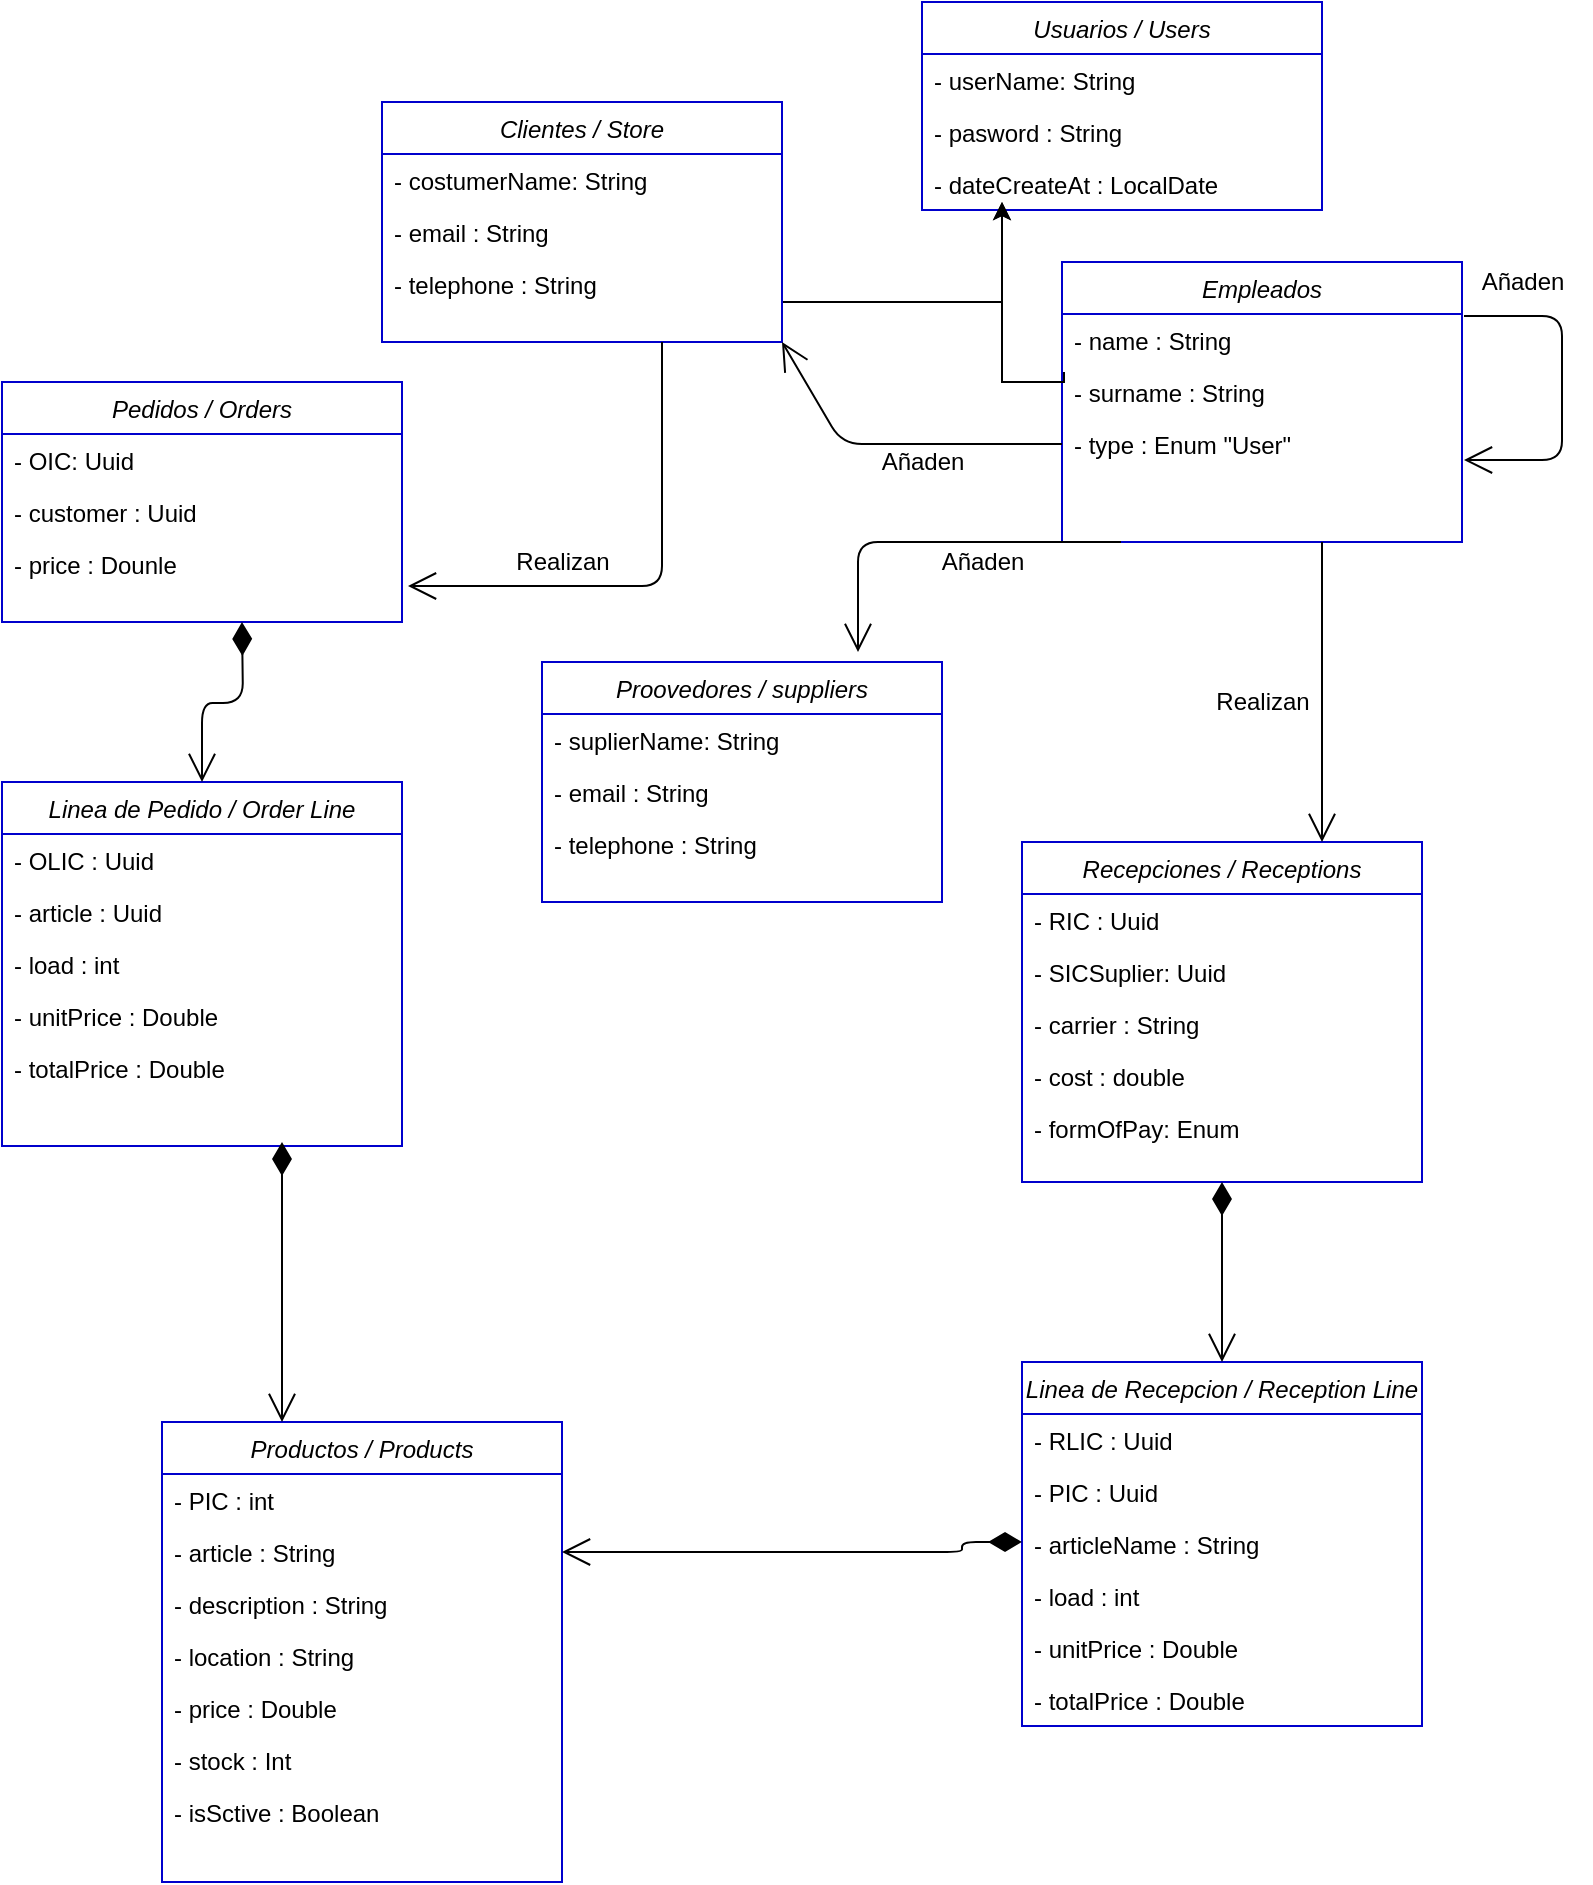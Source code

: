 <mxfile version="15.2.7" type="device"><diagram id="C5RBs43oDa-KdzZeNtuy" name="Page-1"><mxGraphModel dx="1915" dy="494" grid="1" gridSize="10" guides="1" tooltips="1" connect="1" arrows="1" fold="1" page="1" pageScale="1" pageWidth="827" pageHeight="1169" math="0" shadow="0"><root><mxCell id="WIyWlLk6GJQsqaUBKTNV-0"/><mxCell id="WIyWlLk6GJQsqaUBKTNV-1" parent="WIyWlLk6GJQsqaUBKTNV-0"/><mxCell id="xP6IEk8G_7_wYVqHRWd4-0" value="Pedidos / Orders" style="swimlane;fontStyle=2;align=center;verticalAlign=top;childLayout=stackLayout;horizontal=1;startSize=26;horizontalStack=0;resizeParent=1;resizeLast=0;collapsible=1;marginBottom=0;rounded=0;shadow=0;strokeWidth=1;fillColor=#FFFFFF;strokeColor=#0000CC;" parent="WIyWlLk6GJQsqaUBKTNV-1" vertex="1"><mxGeometry x="-800" y="220" width="200" height="120" as="geometry"><mxRectangle x="-200" y="50" width="160" height="26" as="alternateBounds"/></mxGeometry></mxCell><mxCell id="xP6IEk8G_7_wYVqHRWd4-20" value="- OIC: Uuid&#10;" style="text;align=left;verticalAlign=top;spacingLeft=4;spacingRight=4;overflow=hidden;rotatable=0;points=[[0,0.5],[1,0.5]];portConstraint=eastwest;rounded=0;shadow=0;html=0;" parent="xP6IEk8G_7_wYVqHRWd4-0" vertex="1"><mxGeometry y="26" width="200" height="26" as="geometry"/></mxCell><mxCell id="xP6IEk8G_7_wYVqHRWd4-1" value="- customer : Uuid" style="text;align=left;verticalAlign=top;spacingLeft=4;spacingRight=4;overflow=hidden;rotatable=0;points=[[0,0.5],[1,0.5]];portConstraint=eastwest;" parent="xP6IEk8G_7_wYVqHRWd4-0" vertex="1"><mxGeometry y="52" width="200" height="26" as="geometry"/></mxCell><mxCell id="xP6IEk8G_7_wYVqHRWd4-2" value="- price : Dounle" style="text;align=left;verticalAlign=top;spacingLeft=4;spacingRight=4;overflow=hidden;rotatable=0;points=[[0,0.5],[1,0.5]];portConstraint=eastwest;rounded=0;shadow=0;html=0;" parent="xP6IEk8G_7_wYVqHRWd4-0" vertex="1"><mxGeometry y="78" width="200" height="26" as="geometry"/></mxCell><mxCell id="XiTa4pajt9Ke85h2i4oA-14" value="Productos / Products" style="swimlane;fontStyle=2;align=center;verticalAlign=top;childLayout=stackLayout;horizontal=1;startSize=26;horizontalStack=0;resizeParent=1;resizeLast=0;collapsible=1;marginBottom=0;rounded=0;shadow=0;strokeWidth=1;fillColor=#FFFFFF;strokeColor=#0000CC;" parent="WIyWlLk6GJQsqaUBKTNV-1" vertex="1"><mxGeometry x="-720" y="740" width="200" height="230" as="geometry"><mxRectangle x="-200" y="50" width="160" height="26" as="alternateBounds"/></mxGeometry></mxCell><mxCell id="XiTa4pajt9Ke85h2i4oA-15" value="- PIC : int" style="text;align=left;verticalAlign=top;spacingLeft=4;spacingRight=4;overflow=hidden;rotatable=0;points=[[0,0.5],[1,0.5]];portConstraint=eastwest;" parent="XiTa4pajt9Ke85h2i4oA-14" vertex="1"><mxGeometry y="26" width="200" height="26" as="geometry"/></mxCell><mxCell id="XiTa4pajt9Ke85h2i4oA-16" value="- article : String" style="text;align=left;verticalAlign=top;spacingLeft=4;spacingRight=4;overflow=hidden;rotatable=0;points=[[0,0.5],[1,0.5]];portConstraint=eastwest;rounded=0;shadow=0;html=0;" parent="XiTa4pajt9Ke85h2i4oA-14" vertex="1"><mxGeometry y="52" width="200" height="26" as="geometry"/></mxCell><mxCell id="XiTa4pajt9Ke85h2i4oA-17" value="- description : String" style="text;align=left;verticalAlign=top;spacingLeft=4;spacingRight=4;overflow=hidden;rotatable=0;points=[[0,0.5],[1,0.5]];portConstraint=eastwest;rounded=0;shadow=0;html=0;" parent="XiTa4pajt9Ke85h2i4oA-14" vertex="1"><mxGeometry y="78" width="200" height="26" as="geometry"/></mxCell><mxCell id="XiTa4pajt9Ke85h2i4oA-18" value="- location : String" style="text;align=left;verticalAlign=top;spacingLeft=4;spacingRight=4;overflow=hidden;rotatable=0;points=[[0,0.5],[1,0.5]];portConstraint=eastwest;rounded=0;shadow=0;html=0;" parent="XiTa4pajt9Ke85h2i4oA-14" vertex="1"><mxGeometry y="104" width="200" height="26" as="geometry"/></mxCell><mxCell id="XiTa4pajt9Ke85h2i4oA-19" value="- price : Double" style="text;align=left;verticalAlign=top;spacingLeft=4;spacingRight=4;overflow=hidden;rotatable=0;points=[[0,0.5],[1,0.5]];portConstraint=eastwest;rounded=0;shadow=0;html=0;" parent="XiTa4pajt9Ke85h2i4oA-14" vertex="1"><mxGeometry y="130" width="200" height="26" as="geometry"/></mxCell><mxCell id="XiTa4pajt9Ke85h2i4oA-20" value="- stock : Int" style="text;align=left;verticalAlign=top;spacingLeft=4;spacingRight=4;overflow=hidden;rotatable=0;points=[[0,0.5],[1,0.5]];portConstraint=eastwest;rounded=0;shadow=0;html=0;" parent="XiTa4pajt9Ke85h2i4oA-14" vertex="1"><mxGeometry y="156" width="200" height="26" as="geometry"/></mxCell><mxCell id="XiTa4pajt9Ke85h2i4oA-21" value="- isSctive : Boolean" style="text;align=left;verticalAlign=top;spacingLeft=4;spacingRight=4;overflow=hidden;rotatable=0;points=[[0,0.5],[1,0.5]];portConstraint=eastwest;rounded=0;shadow=0;html=0;" parent="XiTa4pajt9Ke85h2i4oA-14" vertex="1"><mxGeometry y="182" width="200" height="26" as="geometry"/></mxCell><mxCell id="XiTa4pajt9Ke85h2i4oA-27" value="Recepciones / Receptions" style="swimlane;fontStyle=2;align=center;verticalAlign=top;childLayout=stackLayout;horizontal=1;startSize=26;horizontalStack=0;resizeParent=1;resizeLast=0;collapsible=1;marginBottom=0;rounded=0;shadow=0;strokeWidth=1;fillColor=#FFFFFF;strokeColor=#0000CC;" parent="WIyWlLk6GJQsqaUBKTNV-1" vertex="1"><mxGeometry x="-290" y="450" width="200" height="170" as="geometry"><mxRectangle x="-200" y="50" width="160" height="26" as="alternateBounds"/></mxGeometry></mxCell><mxCell id="XiTa4pajt9Ke85h2i4oA-28" value="- RIC : Uuid" style="text;align=left;verticalAlign=top;spacingLeft=4;spacingRight=4;overflow=hidden;rotatable=0;points=[[0,0.5],[1,0.5]];portConstraint=eastwest;" parent="XiTa4pajt9Ke85h2i4oA-27" vertex="1"><mxGeometry y="26" width="200" height="26" as="geometry"/></mxCell><mxCell id="XiTa4pajt9Ke85h2i4oA-29" value="- SICSuplier: Uuid" style="text;align=left;verticalAlign=top;spacingLeft=4;spacingRight=4;overflow=hidden;rotatable=0;points=[[0,0.5],[1,0.5]];portConstraint=eastwest;rounded=0;shadow=0;html=0;" parent="XiTa4pajt9Ke85h2i4oA-27" vertex="1"><mxGeometry y="52" width="200" height="26" as="geometry"/></mxCell><mxCell id="XiTa4pajt9Ke85h2i4oA-30" value="- carrier : String" style="text;align=left;verticalAlign=top;spacingLeft=4;spacingRight=4;overflow=hidden;rotatable=0;points=[[0,0.5],[1,0.5]];portConstraint=eastwest;rounded=0;shadow=0;html=0;" parent="XiTa4pajt9Ke85h2i4oA-27" vertex="1"><mxGeometry y="78" width="200" height="26" as="geometry"/></mxCell><mxCell id="XiTa4pajt9Ke85h2i4oA-31" value="- cost : double" style="text;align=left;verticalAlign=top;spacingLeft=4;spacingRight=4;overflow=hidden;rotatable=0;points=[[0,0.5],[1,0.5]];portConstraint=eastwest;rounded=0;shadow=0;html=0;" parent="XiTa4pajt9Ke85h2i4oA-27" vertex="1"><mxGeometry y="104" width="200" height="26" as="geometry"/></mxCell><mxCell id="XiTa4pajt9Ke85h2i4oA-88" value="- formOfPay: Enum " style="text;align=left;verticalAlign=top;spacingLeft=4;spacingRight=4;overflow=hidden;rotatable=0;points=[[0,0.5],[1,0.5]];portConstraint=eastwest;rounded=0;shadow=0;html=0;" parent="XiTa4pajt9Ke85h2i4oA-27" vertex="1"><mxGeometry y="130" width="200" height="26" as="geometry"/></mxCell><mxCell id="XiTa4pajt9Ke85h2i4oA-65" value="Linea de Recepcion / Reception Line" style="swimlane;fontStyle=2;align=center;verticalAlign=top;childLayout=stackLayout;horizontal=1;startSize=26;horizontalStack=0;resizeParent=1;resizeLast=0;collapsible=1;marginBottom=0;rounded=0;shadow=0;strokeWidth=1;fillColor=#FFFFFF;strokeColor=#0000CC;" parent="WIyWlLk6GJQsqaUBKTNV-1" vertex="1"><mxGeometry x="-290" y="710" width="200" height="182" as="geometry"><mxRectangle x="-200" y="50" width="160" height="26" as="alternateBounds"/></mxGeometry></mxCell><mxCell id="XiTa4pajt9Ke85h2i4oA-66" value="- RLIC : Uuid" style="text;align=left;verticalAlign=top;spacingLeft=4;spacingRight=4;overflow=hidden;rotatable=0;points=[[0,0.5],[1,0.5]];portConstraint=eastwest;" parent="XiTa4pajt9Ke85h2i4oA-65" vertex="1"><mxGeometry y="26" width="200" height="26" as="geometry"/></mxCell><mxCell id="XiTa4pajt9Ke85h2i4oA-67" value="- PIC : Uuid " style="text;align=left;verticalAlign=top;spacingLeft=4;spacingRight=4;overflow=hidden;rotatable=0;points=[[0,0.5],[1,0.5]];portConstraint=eastwest;rounded=0;shadow=0;html=0;" parent="XiTa4pajt9Ke85h2i4oA-65" vertex="1"><mxGeometry y="52" width="200" height="26" as="geometry"/></mxCell><mxCell id="XiTa4pajt9Ke85h2i4oA-89" value="- articleName : String" style="text;align=left;verticalAlign=top;spacingLeft=4;spacingRight=4;overflow=hidden;rotatable=0;points=[[0,0.5],[1,0.5]];portConstraint=eastwest;rounded=0;shadow=0;html=0;" parent="XiTa4pajt9Ke85h2i4oA-65" vertex="1"><mxGeometry y="78" width="200" height="26" as="geometry"/></mxCell><mxCell id="XiTa4pajt9Ke85h2i4oA-68" value="- load : int" style="text;align=left;verticalAlign=top;spacingLeft=4;spacingRight=4;overflow=hidden;rotatable=0;points=[[0,0.5],[1,0.5]];portConstraint=eastwest;rounded=0;shadow=0;html=0;" parent="XiTa4pajt9Ke85h2i4oA-65" vertex="1"><mxGeometry y="104" width="200" height="26" as="geometry"/></mxCell><mxCell id="XiTa4pajt9Ke85h2i4oA-69" value="- unitPrice : Double" style="text;align=left;verticalAlign=top;spacingLeft=4;spacingRight=4;overflow=hidden;rotatable=0;points=[[0,0.5],[1,0.5]];portConstraint=eastwest;rounded=0;shadow=0;html=0;" parent="XiTa4pajt9Ke85h2i4oA-65" vertex="1"><mxGeometry y="130" width="200" height="26" as="geometry"/></mxCell><mxCell id="XiTa4pajt9Ke85h2i4oA-71" value="- totalPrice : Double" style="text;align=left;verticalAlign=top;spacingLeft=4;spacingRight=4;overflow=hidden;rotatable=0;points=[[0,0.5],[1,0.5]];portConstraint=eastwest;rounded=0;shadow=0;html=0;" parent="XiTa4pajt9Ke85h2i4oA-65" vertex="1"><mxGeometry y="156" width="200" height="22" as="geometry"/></mxCell><mxCell id="XiTa4pajt9Ke85h2i4oA-72" value="Linea de Pedido / Order Line" style="swimlane;fontStyle=2;align=center;verticalAlign=top;childLayout=stackLayout;horizontal=1;startSize=26;horizontalStack=0;resizeParent=1;resizeLast=0;collapsible=1;marginBottom=0;rounded=0;shadow=0;strokeWidth=1;fillColor=#FFFFFF;strokeColor=#0000CC;" parent="WIyWlLk6GJQsqaUBKTNV-1" vertex="1"><mxGeometry x="-800" y="420" width="200" height="182" as="geometry"><mxRectangle x="-200" y="50" width="160" height="26" as="alternateBounds"/></mxGeometry></mxCell><mxCell id="XiTa4pajt9Ke85h2i4oA-73" value="- OLIC : Uuid" style="text;align=left;verticalAlign=top;spacingLeft=4;spacingRight=4;overflow=hidden;rotatable=0;points=[[0,0.5],[1,0.5]];portConstraint=eastwest;" parent="XiTa4pajt9Ke85h2i4oA-72" vertex="1"><mxGeometry y="26" width="200" height="26" as="geometry"/></mxCell><mxCell id="XiTa4pajt9Ke85h2i4oA-74" value="- article : Uuid " style="text;align=left;verticalAlign=top;spacingLeft=4;spacingRight=4;overflow=hidden;rotatable=0;points=[[0,0.5],[1,0.5]];portConstraint=eastwest;rounded=0;shadow=0;html=0;" parent="XiTa4pajt9Ke85h2i4oA-72" vertex="1"><mxGeometry y="52" width="200" height="26" as="geometry"/></mxCell><mxCell id="XiTa4pajt9Ke85h2i4oA-75" value="- load : int" style="text;align=left;verticalAlign=top;spacingLeft=4;spacingRight=4;overflow=hidden;rotatable=0;points=[[0,0.5],[1,0.5]];portConstraint=eastwest;rounded=0;shadow=0;html=0;" parent="XiTa4pajt9Ke85h2i4oA-72" vertex="1"><mxGeometry y="78" width="200" height="26" as="geometry"/></mxCell><mxCell id="XiTa4pajt9Ke85h2i4oA-76" value="- unitPrice : Double" style="text;align=left;verticalAlign=top;spacingLeft=4;spacingRight=4;overflow=hidden;rotatable=0;points=[[0,0.5],[1,0.5]];portConstraint=eastwest;rounded=0;shadow=0;html=0;" parent="XiTa4pajt9Ke85h2i4oA-72" vertex="1"><mxGeometry y="104" width="200" height="26" as="geometry"/></mxCell><mxCell id="XiTa4pajt9Ke85h2i4oA-77" value="- totalPrice : Double" style="text;align=left;verticalAlign=top;spacingLeft=4;spacingRight=4;overflow=hidden;rotatable=0;points=[[0,0.5],[1,0.5]];portConstraint=eastwest;rounded=0;shadow=0;html=0;" parent="XiTa4pajt9Ke85h2i4oA-72" vertex="1"><mxGeometry y="130" width="200" height="26" as="geometry"/></mxCell><mxCell id="XiTa4pajt9Ke85h2i4oA-40" value="Empleados" style="swimlane;fontStyle=2;align=center;verticalAlign=top;childLayout=stackLayout;horizontal=1;startSize=26;horizontalStack=0;resizeParent=1;resizeLast=0;collapsible=1;marginBottom=0;rounded=0;shadow=0;strokeWidth=1;fillColor=#FFFFFF;strokeColor=#0000CC;" parent="WIyWlLk6GJQsqaUBKTNV-1" vertex="1"><mxGeometry x="-270" y="160" width="200" height="140" as="geometry"><mxRectangle x="-200" y="50" width="160" height="26" as="alternateBounds"/></mxGeometry></mxCell><mxCell id="XiTa4pajt9Ke85h2i4oA-43" value="- name : String" style="text;align=left;verticalAlign=top;spacingLeft=4;spacingRight=4;overflow=hidden;rotatable=0;points=[[0,0.5],[1,0.5]];portConstraint=eastwest;rounded=0;shadow=0;html=0;" parent="XiTa4pajt9Ke85h2i4oA-40" vertex="1"><mxGeometry y="26" width="200" height="26" as="geometry"/></mxCell><mxCell id="XiTa4pajt9Ke85h2i4oA-44" value="- surname : String" style="text;align=left;verticalAlign=top;spacingLeft=4;spacingRight=4;overflow=hidden;rotatable=0;points=[[0,0.5],[1,0.5]];portConstraint=eastwest;rounded=0;shadow=0;html=0;" parent="XiTa4pajt9Ke85h2i4oA-40" vertex="1"><mxGeometry y="52" width="200" height="26" as="geometry"/></mxCell><mxCell id="XiTa4pajt9Ke85h2i4oA-46" value="- type : Enum &quot;User&quot;" style="text;align=left;verticalAlign=top;spacingLeft=4;spacingRight=4;overflow=hidden;rotatable=0;points=[[0,0.5],[1,0.5]];portConstraint=eastwest;rounded=0;shadow=0;html=0;" parent="XiTa4pajt9Ke85h2i4oA-40" vertex="1"><mxGeometry y="78" width="200" height="26" as="geometry"/></mxCell><mxCell id="IvNMGAljxBdFOrnFGfKT-92" value="" style="endArrow=open;endFill=1;endSize=12;html=1;entryX=1.005;entryY=0.808;entryDx=0;entryDy=0;entryPerimeter=0;exitX=1.005;exitY=0.038;exitDx=0;exitDy=0;exitPerimeter=0;" edge="1" parent="XiTa4pajt9Ke85h2i4oA-40" source="XiTa4pajt9Ke85h2i4oA-43" target="XiTa4pajt9Ke85h2i4oA-46"><mxGeometry width="160" relative="1" as="geometry"><mxPoint x="29.5" y="150" as="sourcePoint"/><mxPoint x="-102" y="204.96" as="targetPoint"/><Array as="points"><mxPoint x="250" y="27"/><mxPoint x="250" y="50"/><mxPoint x="250" y="70"/><mxPoint x="250" y="99"/></Array></mxGeometry></mxCell><mxCell id="IvNMGAljxBdFOrnFGfKT-18" value="" style="endArrow=open;html=1;endSize=12;startArrow=diamondThin;startSize=14;startFill=1;edgeStyle=orthogonalEdgeStyle;align=left;verticalAlign=bottom;entryX=0.5;entryY=0;entryDx=0;entryDy=0;" edge="1" parent="WIyWlLk6GJQsqaUBKTNV-1" target="XiTa4pajt9Ke85h2i4oA-72"><mxGeometry x="-0.561" y="-14" relative="1" as="geometry"><mxPoint x="-680" y="340" as="sourcePoint"/><mxPoint x="-710" y="340" as="targetPoint"/><mxPoint as="offset"/></mxGeometry></mxCell><mxCell id="IvNMGAljxBdFOrnFGfKT-20" value="" style="endArrow=open;html=1;endSize=12;startArrow=diamondThin;startSize=14;startFill=1;edgeStyle=orthogonalEdgeStyle;align=left;verticalAlign=bottom;exitX=0.5;exitY=1;exitDx=0;exitDy=0;" edge="1" parent="WIyWlLk6GJQsqaUBKTNV-1" source="XiTa4pajt9Ke85h2i4oA-27"><mxGeometry x="0.111" y="170" relative="1" as="geometry"><mxPoint x="-490" y="560" as="sourcePoint"/><mxPoint x="-190" y="710" as="targetPoint"/><mxPoint as="offset"/></mxGeometry></mxCell><mxCell id="IvNMGAljxBdFOrnFGfKT-49" value="Usuarios / Users" style="swimlane;fontStyle=2;align=center;verticalAlign=top;childLayout=stackLayout;horizontal=1;startSize=26;horizontalStack=0;resizeParent=1;resizeLast=0;collapsible=1;marginBottom=0;rounded=0;shadow=0;strokeWidth=1;fillColor=#FFFFFF;strokeColor=#0000CC;" vertex="1" parent="WIyWlLk6GJQsqaUBKTNV-1"><mxGeometry x="-340" y="30" width="200" height="104" as="geometry"><mxRectangle x="-200" y="50" width="160" height="26" as="alternateBounds"/></mxGeometry></mxCell><mxCell id="IvNMGAljxBdFOrnFGfKT-50" value="- userName: String" style="text;align=left;verticalAlign=top;spacingLeft=4;spacingRight=4;overflow=hidden;rotatable=0;points=[[0,0.5],[1,0.5]];portConstraint=eastwest;" vertex="1" parent="IvNMGAljxBdFOrnFGfKT-49"><mxGeometry y="26" width="200" height="26" as="geometry"/></mxCell><mxCell id="IvNMGAljxBdFOrnFGfKT-51" value="- pasword : String" style="text;align=left;verticalAlign=top;spacingLeft=4;spacingRight=4;overflow=hidden;rotatable=0;points=[[0,0.5],[1,0.5]];portConstraint=eastwest;rounded=0;shadow=0;html=0;" vertex="1" parent="IvNMGAljxBdFOrnFGfKT-49"><mxGeometry y="52" width="200" height="26" as="geometry"/></mxCell><mxCell id="IvNMGAljxBdFOrnFGfKT-62" value="- dateCreateAt : LocalDate" style="text;align=left;verticalAlign=top;spacingLeft=4;spacingRight=4;overflow=hidden;rotatable=0;points=[[0,0.5],[1,0.5]];portConstraint=eastwest;rounded=0;shadow=0;html=0;" vertex="1" parent="IvNMGAljxBdFOrnFGfKT-49"><mxGeometry y="78" width="200" height="26" as="geometry"/></mxCell><mxCell id="IvNMGAljxBdFOrnFGfKT-68" style="edgeStyle=orthogonalEdgeStyle;rounded=0;orthogonalLoop=1;jettySize=auto;html=1;" edge="1" parent="WIyWlLk6GJQsqaUBKTNV-1" source="IvNMGAljxBdFOrnFGfKT-57"><mxGeometry relative="1" as="geometry"><mxPoint x="-300" y="130" as="targetPoint"/><Array as="points"><mxPoint x="-300" y="180"/></Array></mxGeometry></mxCell><mxCell id="IvNMGAljxBdFOrnFGfKT-57" value="Clientes / Store" style="swimlane;fontStyle=2;align=center;verticalAlign=top;childLayout=stackLayout;horizontal=1;startSize=26;horizontalStack=0;resizeParent=1;resizeLast=0;collapsible=1;marginBottom=0;rounded=0;shadow=0;strokeWidth=1;fillColor=#FFFFFF;strokeColor=#0000CC;" vertex="1" parent="WIyWlLk6GJQsqaUBKTNV-1"><mxGeometry x="-610" y="80" width="200" height="120" as="geometry"><mxRectangle x="-200" y="50" width="160" height="26" as="alternateBounds"/></mxGeometry></mxCell><mxCell id="IvNMGAljxBdFOrnFGfKT-58" value="- costumerName: String" style="text;align=left;verticalAlign=top;spacingLeft=4;spacingRight=4;overflow=hidden;rotatable=0;points=[[0,0.5],[1,0.5]];portConstraint=eastwest;" vertex="1" parent="IvNMGAljxBdFOrnFGfKT-57"><mxGeometry y="26" width="200" height="26" as="geometry"/></mxCell><mxCell id="IvNMGAljxBdFOrnFGfKT-61" value="- email : String" style="text;align=left;verticalAlign=top;spacingLeft=4;spacingRight=4;overflow=hidden;rotatable=0;points=[[0,0.5],[1,0.5]];portConstraint=eastwest;rounded=0;shadow=0;html=0;" vertex="1" parent="IvNMGAljxBdFOrnFGfKT-57"><mxGeometry y="52" width="200" height="26" as="geometry"/></mxCell><mxCell id="IvNMGAljxBdFOrnFGfKT-65" value="- telephone : String" style="text;align=left;verticalAlign=top;spacingLeft=4;spacingRight=4;overflow=hidden;rotatable=0;points=[[0,0.5],[1,0.5]];portConstraint=eastwest;rounded=0;shadow=0;html=0;" vertex="1" parent="IvNMGAljxBdFOrnFGfKT-57"><mxGeometry y="78" width="200" height="26" as="geometry"/></mxCell><mxCell id="IvNMGAljxBdFOrnFGfKT-69" style="edgeStyle=orthogonalEdgeStyle;rounded=0;orthogonalLoop=1;jettySize=auto;html=1;exitX=0.005;exitY=0.115;exitDx=0;exitDy=0;exitPerimeter=0;" edge="1" parent="WIyWlLk6GJQsqaUBKTNV-1" source="XiTa4pajt9Ke85h2i4oA-44"><mxGeometry relative="1" as="geometry"><mxPoint x="-300" y="130" as="targetPoint"/><Array as="points"><mxPoint x="-269" y="220"/><mxPoint x="-300" y="220"/></Array></mxGeometry></mxCell><mxCell id="IvNMGAljxBdFOrnFGfKT-71" value="" style="endArrow=open;html=1;endSize=12;startArrow=diamondThin;startSize=14;startFill=1;edgeStyle=orthogonalEdgeStyle;align=left;verticalAlign=bottom;" edge="1" parent="WIyWlLk6GJQsqaUBKTNV-1"><mxGeometry x="-0.561" y="-14" relative="1" as="geometry"><mxPoint x="-660" y="600" as="sourcePoint"/><mxPoint x="-660" y="740" as="targetPoint"/><mxPoint as="offset"/></mxGeometry></mxCell><mxCell id="IvNMGAljxBdFOrnFGfKT-73" value="" style="endArrow=open;html=1;endSize=12;startArrow=diamondThin;startSize=14;startFill=1;edgeStyle=orthogonalEdgeStyle;align=left;verticalAlign=bottom;entryX=1;entryY=0.5;entryDx=0;entryDy=0;" edge="1" parent="WIyWlLk6GJQsqaUBKTNV-1" target="XiTa4pajt9Ke85h2i4oA-16"><mxGeometry x="-0.561" y="-14" relative="1" as="geometry"><mxPoint x="-290" y="800" as="sourcePoint"/><mxPoint x="-380" y="840" as="targetPoint"/><mxPoint as="offset"/><Array as="points"><mxPoint x="-320" y="800"/><mxPoint x="-320" y="805"/></Array></mxGeometry></mxCell><mxCell id="IvNMGAljxBdFOrnFGfKT-79" value="" style="endArrow=open;endFill=1;endSize=12;html=1;entryX=0.75;entryY=0;entryDx=0;entryDy=0;" edge="1" parent="WIyWlLk6GJQsqaUBKTNV-1" target="XiTa4pajt9Ke85h2i4oA-27"><mxGeometry width="160" relative="1" as="geometry"><mxPoint x="-140" y="300" as="sourcePoint"/><mxPoint x="-140" y="390" as="targetPoint"/></mxGeometry></mxCell><mxCell id="IvNMGAljxBdFOrnFGfKT-80" value="" style="endArrow=open;endFill=1;endSize=12;html=1;entryX=1.015;entryY=0.923;entryDx=0;entryDy=0;entryPerimeter=0;" edge="1" parent="WIyWlLk6GJQsqaUBKTNV-1" target="xP6IEk8G_7_wYVqHRWd4-2"><mxGeometry width="160" relative="1" as="geometry"><mxPoint x="-470" y="200" as="sourcePoint"/><mxPoint x="-530" y="420" as="targetPoint"/><Array as="points"><mxPoint x="-470" y="322"/><mxPoint x="-510" y="322"/></Array></mxGeometry></mxCell><mxCell id="IvNMGAljxBdFOrnFGfKT-81" value="Realizan" style="text;html=1;align=center;verticalAlign=middle;resizable=0;points=[];autosize=1;strokeColor=none;fillColor=none;" vertex="1" parent="WIyWlLk6GJQsqaUBKTNV-1"><mxGeometry x="-200" y="370" width="60" height="20" as="geometry"/></mxCell><mxCell id="IvNMGAljxBdFOrnFGfKT-83" value="Realizan" style="text;html=1;align=center;verticalAlign=middle;resizable=0;points=[];autosize=1;strokeColor=none;fillColor=none;" vertex="1" parent="WIyWlLk6GJQsqaUBKTNV-1"><mxGeometry x="-550" y="300" width="60" height="20" as="geometry"/></mxCell><mxCell id="IvNMGAljxBdFOrnFGfKT-84" value="Proovedores / suppliers" style="swimlane;fontStyle=2;align=center;verticalAlign=top;childLayout=stackLayout;horizontal=1;startSize=26;horizontalStack=0;resizeParent=1;resizeLast=0;collapsible=1;marginBottom=0;rounded=0;shadow=0;strokeWidth=1;fillColor=#FFFFFF;strokeColor=#0000CC;" vertex="1" parent="WIyWlLk6GJQsqaUBKTNV-1"><mxGeometry x="-530" y="360" width="200" height="120" as="geometry"><mxRectangle x="-200" y="50" width="160" height="26" as="alternateBounds"/></mxGeometry></mxCell><mxCell id="IvNMGAljxBdFOrnFGfKT-85" value="- suplierName: String" style="text;align=left;verticalAlign=top;spacingLeft=4;spacingRight=4;overflow=hidden;rotatable=0;points=[[0,0.5],[1,0.5]];portConstraint=eastwest;" vertex="1" parent="IvNMGAljxBdFOrnFGfKT-84"><mxGeometry y="26" width="200" height="26" as="geometry"/></mxCell><mxCell id="IvNMGAljxBdFOrnFGfKT-86" value="- email : String" style="text;align=left;verticalAlign=top;spacingLeft=4;spacingRight=4;overflow=hidden;rotatable=0;points=[[0,0.5],[1,0.5]];portConstraint=eastwest;rounded=0;shadow=0;html=0;" vertex="1" parent="IvNMGAljxBdFOrnFGfKT-84"><mxGeometry y="52" width="200" height="26" as="geometry"/></mxCell><mxCell id="IvNMGAljxBdFOrnFGfKT-87" value="- telephone : String" style="text;align=left;verticalAlign=top;spacingLeft=4;spacingRight=4;overflow=hidden;rotatable=0;points=[[0,0.5],[1,0.5]];portConstraint=eastwest;rounded=0;shadow=0;html=0;" vertex="1" parent="IvNMGAljxBdFOrnFGfKT-84"><mxGeometry y="78" width="200" height="26" as="geometry"/></mxCell><mxCell id="IvNMGAljxBdFOrnFGfKT-88" value="" style="endArrow=open;endFill=1;endSize=12;html=1;entryX=0.79;entryY=-0.042;entryDx=0;entryDy=0;entryPerimeter=0;" edge="1" parent="WIyWlLk6GJQsqaUBKTNV-1" target="IvNMGAljxBdFOrnFGfKT-84"><mxGeometry width="160" relative="1" as="geometry"><mxPoint x="-240.5" y="300" as="sourcePoint"/><mxPoint x="-240.5" y="450" as="targetPoint"/><Array as="points"><mxPoint x="-372" y="300"/></Array></mxGeometry></mxCell><mxCell id="IvNMGAljxBdFOrnFGfKT-89" value="Añaden" style="text;html=1;align=center;verticalAlign=middle;resizable=0;points=[];autosize=1;strokeColor=none;fillColor=none;" vertex="1" parent="WIyWlLk6GJQsqaUBKTNV-1"><mxGeometry x="-340" y="300" width="60" height="20" as="geometry"/></mxCell><mxCell id="IvNMGAljxBdFOrnFGfKT-91" value="Añaden" style="text;html=1;align=center;verticalAlign=middle;resizable=0;points=[];autosize=1;strokeColor=none;fillColor=none;" vertex="1" parent="WIyWlLk6GJQsqaUBKTNV-1"><mxGeometry x="-70" y="160" width="60" height="20" as="geometry"/></mxCell><mxCell id="IvNMGAljxBdFOrnFGfKT-93" value="Añaden" style="text;html=1;align=center;verticalAlign=middle;resizable=0;points=[];autosize=1;strokeColor=none;fillColor=none;" vertex="1" parent="WIyWlLk6GJQsqaUBKTNV-1"><mxGeometry x="-370" y="250" width="60" height="20" as="geometry"/></mxCell><mxCell id="IvNMGAljxBdFOrnFGfKT-94" value="" style="endArrow=open;endFill=1;endSize=12;html=1;entryX=1;entryY=1;entryDx=0;entryDy=0;exitX=0;exitY=0.5;exitDx=0;exitDy=0;" edge="1" parent="WIyWlLk6GJQsqaUBKTNV-1" source="XiTa4pajt9Ke85h2i4oA-46" target="IvNMGAljxBdFOrnFGfKT-57"><mxGeometry width="160" relative="1" as="geometry"><mxPoint x="-130" y="310" as="sourcePoint"/><mxPoint x="-130" y="460" as="targetPoint"/><Array as="points"><mxPoint x="-380" y="251"/></Array></mxGeometry></mxCell></root></mxGraphModel></diagram></mxfile>